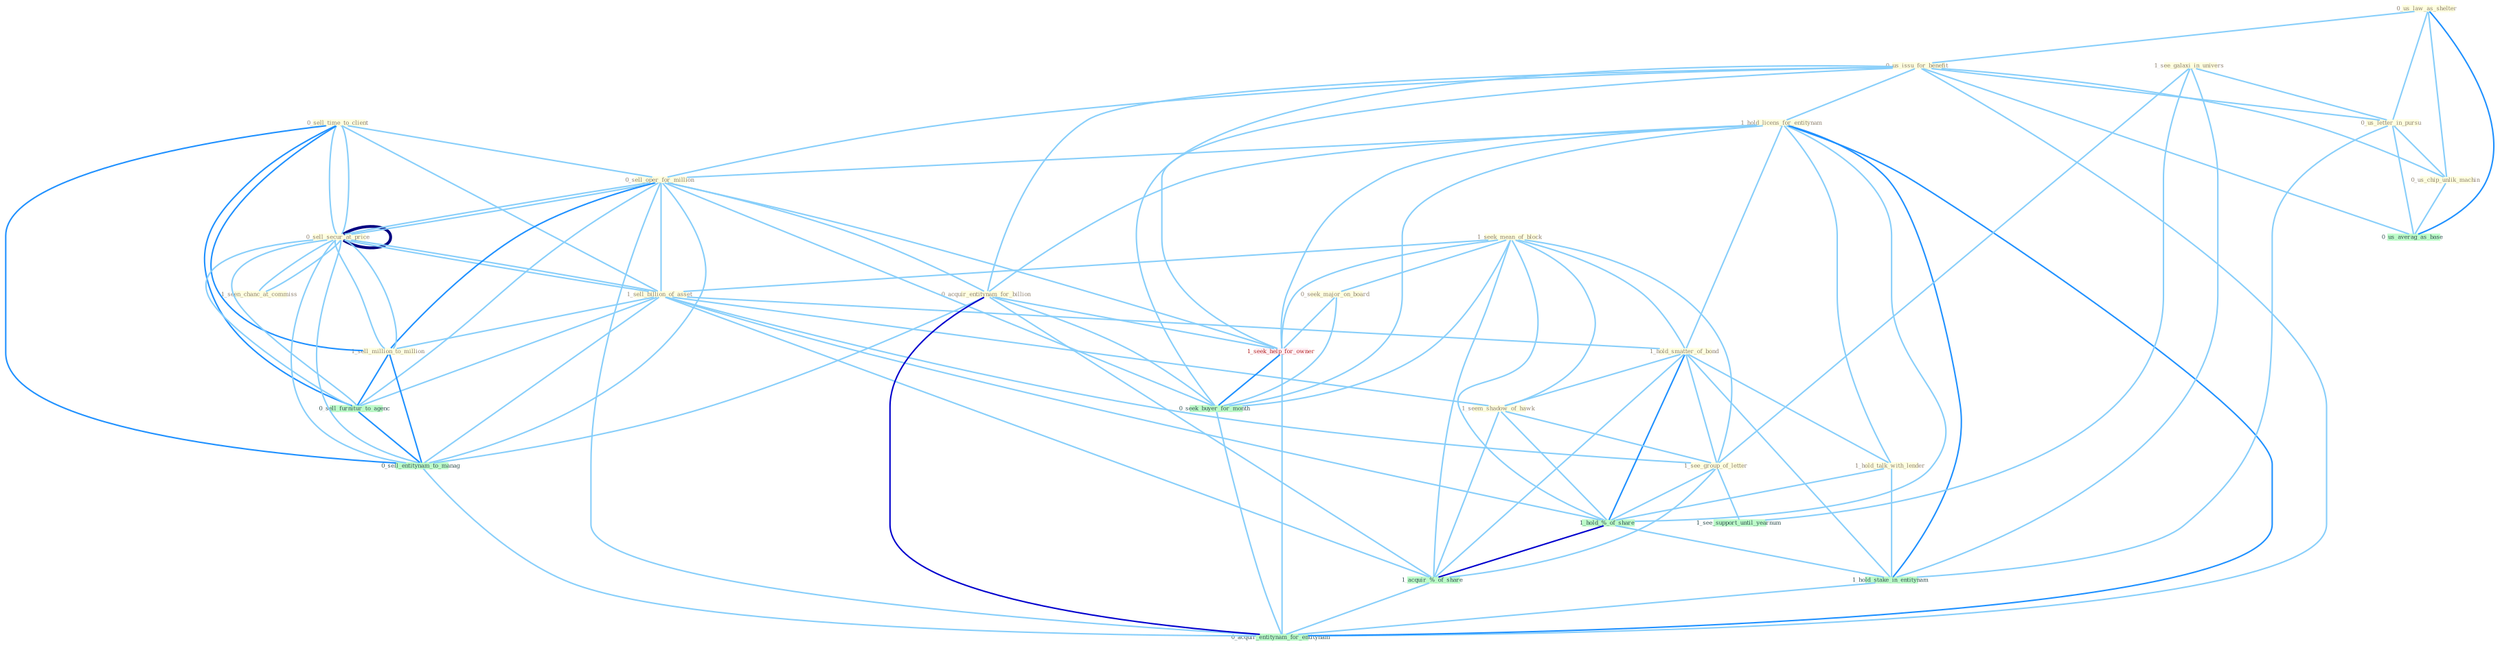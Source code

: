 Graph G{ 
    node
    [shape=polygon,style=filled,width=.5,height=.06,color="#BDFCC9",fixedsize=true,fontsize=4,
    fontcolor="#2f4f4f"];
    {node
    [color="#ffffe0", fontcolor="#8b7d6b"] "0_us_law_as_shelter " "0_sell_time_to_client " "0_us_issu_for_benefit " "1_hold_licens_for_entitynam " "0_sell_secur_at_price " "1_seek_mean_of_block " "1_see_galaxi_in_univers " "1_sell_billion_of_asset " "0_sell_oper_for_million " "1_hold_smatter_of_bond " "1_seem_shadow_of_hawk " "1_sell_million_to_million " "1_hold_talk_with_lender " "0_us_letter_in_pursu " "0_acquir_entitynam_for_billion " "0_us_chip_unlik_machin " "1_seen_chanc_at_commiss " "0_seek_major_on_board " "1_see_group_of_letter " "0_sell_secur_at_price "}
{node [color="#fff0f5", fontcolor="#b22222"] "1_seek_help_for_owner "}
edge [color="#B0E2FF"];

	"0_us_law_as_shelter " -- "0_us_issu_for_benefit " [w="1", color="#87cefa" ];
	"0_us_law_as_shelter " -- "0_us_letter_in_pursu " [w="1", color="#87cefa" ];
	"0_us_law_as_shelter " -- "0_us_chip_unlik_machin " [w="1", color="#87cefa" ];
	"0_us_law_as_shelter " -- "0_us_averag_as_base " [w="2", color="#1e90ff" , len=0.8];
	"0_sell_time_to_client " -- "0_sell_secur_at_price " [w="1", color="#87cefa" ];
	"0_sell_time_to_client " -- "1_sell_billion_of_asset " [w="1", color="#87cefa" ];
	"0_sell_time_to_client " -- "0_sell_oper_for_million " [w="1", color="#87cefa" ];
	"0_sell_time_to_client " -- "1_sell_million_to_million " [w="2", color="#1e90ff" , len=0.8];
	"0_sell_time_to_client " -- "0_sell_secur_at_price " [w="1", color="#87cefa" ];
	"0_sell_time_to_client " -- "0_sell_furnitur_to_agenc " [w="2", color="#1e90ff" , len=0.8];
	"0_sell_time_to_client " -- "0_sell_entitynam_to_manag " [w="2", color="#1e90ff" , len=0.8];
	"0_us_issu_for_benefit " -- "1_hold_licens_for_entitynam " [w="1", color="#87cefa" ];
	"0_us_issu_for_benefit " -- "0_sell_oper_for_million " [w="1", color="#87cefa" ];
	"0_us_issu_for_benefit " -- "0_us_letter_in_pursu " [w="1", color="#87cefa" ];
	"0_us_issu_for_benefit " -- "0_acquir_entitynam_for_billion " [w="1", color="#87cefa" ];
	"0_us_issu_for_benefit " -- "0_us_chip_unlik_machin " [w="1", color="#87cefa" ];
	"0_us_issu_for_benefit " -- "1_seek_help_for_owner " [w="1", color="#87cefa" ];
	"0_us_issu_for_benefit " -- "0_seek_buyer_for_month " [w="1", color="#87cefa" ];
	"0_us_issu_for_benefit " -- "0_us_averag_as_base " [w="1", color="#87cefa" ];
	"0_us_issu_for_benefit " -- "0_acquir_entitynam_for_entitynam " [w="1", color="#87cefa" ];
	"1_hold_licens_for_entitynam " -- "0_sell_oper_for_million " [w="1", color="#87cefa" ];
	"1_hold_licens_for_entitynam " -- "1_hold_smatter_of_bond " [w="1", color="#87cefa" ];
	"1_hold_licens_for_entitynam " -- "1_hold_talk_with_lender " [w="1", color="#87cefa" ];
	"1_hold_licens_for_entitynam " -- "0_acquir_entitynam_for_billion " [w="1", color="#87cefa" ];
	"1_hold_licens_for_entitynam " -- "1_hold_%_of_share " [w="1", color="#87cefa" ];
	"1_hold_licens_for_entitynam " -- "1_hold_stake_in_entitynam " [w="2", color="#1e90ff" , len=0.8];
	"1_hold_licens_for_entitynam " -- "1_seek_help_for_owner " [w="1", color="#87cefa" ];
	"1_hold_licens_for_entitynam " -- "0_seek_buyer_for_month " [w="1", color="#87cefa" ];
	"1_hold_licens_for_entitynam " -- "0_acquir_entitynam_for_entitynam " [w="2", color="#1e90ff" , len=0.8];
	"0_sell_secur_at_price " -- "1_sell_billion_of_asset " [w="1", color="#87cefa" ];
	"0_sell_secur_at_price " -- "0_sell_oper_for_million " [w="1", color="#87cefa" ];
	"0_sell_secur_at_price " -- "1_sell_million_to_million " [w="1", color="#87cefa" ];
	"0_sell_secur_at_price " -- "1_seen_chanc_at_commiss " [w="1", color="#87cefa" ];
	"0_sell_secur_at_price " -- "0_sell_secur_at_price " [w="4", style=bold, color="#000080", len=0.4];
	"0_sell_secur_at_price " -- "0_sell_furnitur_to_agenc " [w="1", color="#87cefa" ];
	"0_sell_secur_at_price " -- "0_sell_entitynam_to_manag " [w="1", color="#87cefa" ];
	"1_seek_mean_of_block " -- "1_sell_billion_of_asset " [w="1", color="#87cefa" ];
	"1_seek_mean_of_block " -- "1_hold_smatter_of_bond " [w="1", color="#87cefa" ];
	"1_seek_mean_of_block " -- "1_seem_shadow_of_hawk " [w="1", color="#87cefa" ];
	"1_seek_mean_of_block " -- "0_seek_major_on_board " [w="1", color="#87cefa" ];
	"1_seek_mean_of_block " -- "1_see_group_of_letter " [w="1", color="#87cefa" ];
	"1_seek_mean_of_block " -- "1_hold_%_of_share " [w="1", color="#87cefa" ];
	"1_seek_mean_of_block " -- "1_seek_help_for_owner " [w="1", color="#87cefa" ];
	"1_seek_mean_of_block " -- "0_seek_buyer_for_month " [w="1", color="#87cefa" ];
	"1_seek_mean_of_block " -- "1_acquir_%_of_share " [w="1", color="#87cefa" ];
	"1_see_galaxi_in_univers " -- "0_us_letter_in_pursu " [w="1", color="#87cefa" ];
	"1_see_galaxi_in_univers " -- "1_see_group_of_letter " [w="1", color="#87cefa" ];
	"1_see_galaxi_in_univers " -- "1_hold_stake_in_entitynam " [w="1", color="#87cefa" ];
	"1_see_galaxi_in_univers " -- "1_see_support_until_yearnum " [w="1", color="#87cefa" ];
	"1_sell_billion_of_asset " -- "0_sell_oper_for_million " [w="1", color="#87cefa" ];
	"1_sell_billion_of_asset " -- "1_hold_smatter_of_bond " [w="1", color="#87cefa" ];
	"1_sell_billion_of_asset " -- "1_seem_shadow_of_hawk " [w="1", color="#87cefa" ];
	"1_sell_billion_of_asset " -- "1_sell_million_to_million " [w="1", color="#87cefa" ];
	"1_sell_billion_of_asset " -- "1_see_group_of_letter " [w="1", color="#87cefa" ];
	"1_sell_billion_of_asset " -- "0_sell_secur_at_price " [w="1", color="#87cefa" ];
	"1_sell_billion_of_asset " -- "1_hold_%_of_share " [w="1", color="#87cefa" ];
	"1_sell_billion_of_asset " -- "1_acquir_%_of_share " [w="1", color="#87cefa" ];
	"1_sell_billion_of_asset " -- "0_sell_furnitur_to_agenc " [w="1", color="#87cefa" ];
	"1_sell_billion_of_asset " -- "0_sell_entitynam_to_manag " [w="1", color="#87cefa" ];
	"0_sell_oper_for_million " -- "1_sell_million_to_million " [w="2", color="#1e90ff" , len=0.8];
	"0_sell_oper_for_million " -- "0_acquir_entitynam_for_billion " [w="1", color="#87cefa" ];
	"0_sell_oper_for_million " -- "0_sell_secur_at_price " [w="1", color="#87cefa" ];
	"0_sell_oper_for_million " -- "1_seek_help_for_owner " [w="1", color="#87cefa" ];
	"0_sell_oper_for_million " -- "0_seek_buyer_for_month " [w="1", color="#87cefa" ];
	"0_sell_oper_for_million " -- "0_sell_furnitur_to_agenc " [w="1", color="#87cefa" ];
	"0_sell_oper_for_million " -- "0_sell_entitynam_to_manag " [w="1", color="#87cefa" ];
	"0_sell_oper_for_million " -- "0_acquir_entitynam_for_entitynam " [w="1", color="#87cefa" ];
	"1_hold_smatter_of_bond " -- "1_seem_shadow_of_hawk " [w="1", color="#87cefa" ];
	"1_hold_smatter_of_bond " -- "1_hold_talk_with_lender " [w="1", color="#87cefa" ];
	"1_hold_smatter_of_bond " -- "1_see_group_of_letter " [w="1", color="#87cefa" ];
	"1_hold_smatter_of_bond " -- "1_hold_%_of_share " [w="2", color="#1e90ff" , len=0.8];
	"1_hold_smatter_of_bond " -- "1_hold_stake_in_entitynam " [w="1", color="#87cefa" ];
	"1_hold_smatter_of_bond " -- "1_acquir_%_of_share " [w="1", color="#87cefa" ];
	"1_seem_shadow_of_hawk " -- "1_see_group_of_letter " [w="1", color="#87cefa" ];
	"1_seem_shadow_of_hawk " -- "1_hold_%_of_share " [w="1", color="#87cefa" ];
	"1_seem_shadow_of_hawk " -- "1_acquir_%_of_share " [w="1", color="#87cefa" ];
	"1_sell_million_to_million " -- "0_sell_secur_at_price " [w="1", color="#87cefa" ];
	"1_sell_million_to_million " -- "0_sell_furnitur_to_agenc " [w="2", color="#1e90ff" , len=0.8];
	"1_sell_million_to_million " -- "0_sell_entitynam_to_manag " [w="2", color="#1e90ff" , len=0.8];
	"1_hold_talk_with_lender " -- "1_hold_%_of_share " [w="1", color="#87cefa" ];
	"1_hold_talk_with_lender " -- "1_hold_stake_in_entitynam " [w="1", color="#87cefa" ];
	"0_us_letter_in_pursu " -- "0_us_chip_unlik_machin " [w="1", color="#87cefa" ];
	"0_us_letter_in_pursu " -- "1_hold_stake_in_entitynam " [w="1", color="#87cefa" ];
	"0_us_letter_in_pursu " -- "0_us_averag_as_base " [w="1", color="#87cefa" ];
	"0_acquir_entitynam_for_billion " -- "1_seek_help_for_owner " [w="1", color="#87cefa" ];
	"0_acquir_entitynam_for_billion " -- "0_seek_buyer_for_month " [w="1", color="#87cefa" ];
	"0_acquir_entitynam_for_billion " -- "1_acquir_%_of_share " [w="1", color="#87cefa" ];
	"0_acquir_entitynam_for_billion " -- "0_sell_entitynam_to_manag " [w="1", color="#87cefa" ];
	"0_acquir_entitynam_for_billion " -- "0_acquir_entitynam_for_entitynam " [w="3", color="#0000cd" , len=0.6];
	"0_us_chip_unlik_machin " -- "0_us_averag_as_base " [w="1", color="#87cefa" ];
	"1_seen_chanc_at_commiss " -- "0_sell_secur_at_price " [w="1", color="#87cefa" ];
	"0_seek_major_on_board " -- "1_seek_help_for_owner " [w="1", color="#87cefa" ];
	"0_seek_major_on_board " -- "0_seek_buyer_for_month " [w="1", color="#87cefa" ];
	"1_see_group_of_letter " -- "1_hold_%_of_share " [w="1", color="#87cefa" ];
	"1_see_group_of_letter " -- "1_acquir_%_of_share " [w="1", color="#87cefa" ];
	"1_see_group_of_letter " -- "1_see_support_until_yearnum " [w="1", color="#87cefa" ];
	"0_sell_secur_at_price " -- "0_sell_furnitur_to_agenc " [w="1", color="#87cefa" ];
	"0_sell_secur_at_price " -- "0_sell_entitynam_to_manag " [w="1", color="#87cefa" ];
	"1_hold_%_of_share " -- "1_hold_stake_in_entitynam " [w="1", color="#87cefa" ];
	"1_hold_%_of_share " -- "1_acquir_%_of_share " [w="3", color="#0000cd" , len=0.6];
	"1_hold_stake_in_entitynam " -- "0_acquir_entitynam_for_entitynam " [w="1", color="#87cefa" ];
	"1_seek_help_for_owner " -- "0_seek_buyer_for_month " [w="2", color="#1e90ff" , len=0.8];
	"1_seek_help_for_owner " -- "0_acquir_entitynam_for_entitynam " [w="1", color="#87cefa" ];
	"0_seek_buyer_for_month " -- "0_acquir_entitynam_for_entitynam " [w="1", color="#87cefa" ];
	"1_acquir_%_of_share " -- "0_acquir_entitynam_for_entitynam " [w="1", color="#87cefa" ];
	"0_sell_furnitur_to_agenc " -- "0_sell_entitynam_to_manag " [w="2", color="#1e90ff" , len=0.8];
	"0_sell_entitynam_to_manag " -- "0_acquir_entitynam_for_entitynam " [w="1", color="#87cefa" ];
}